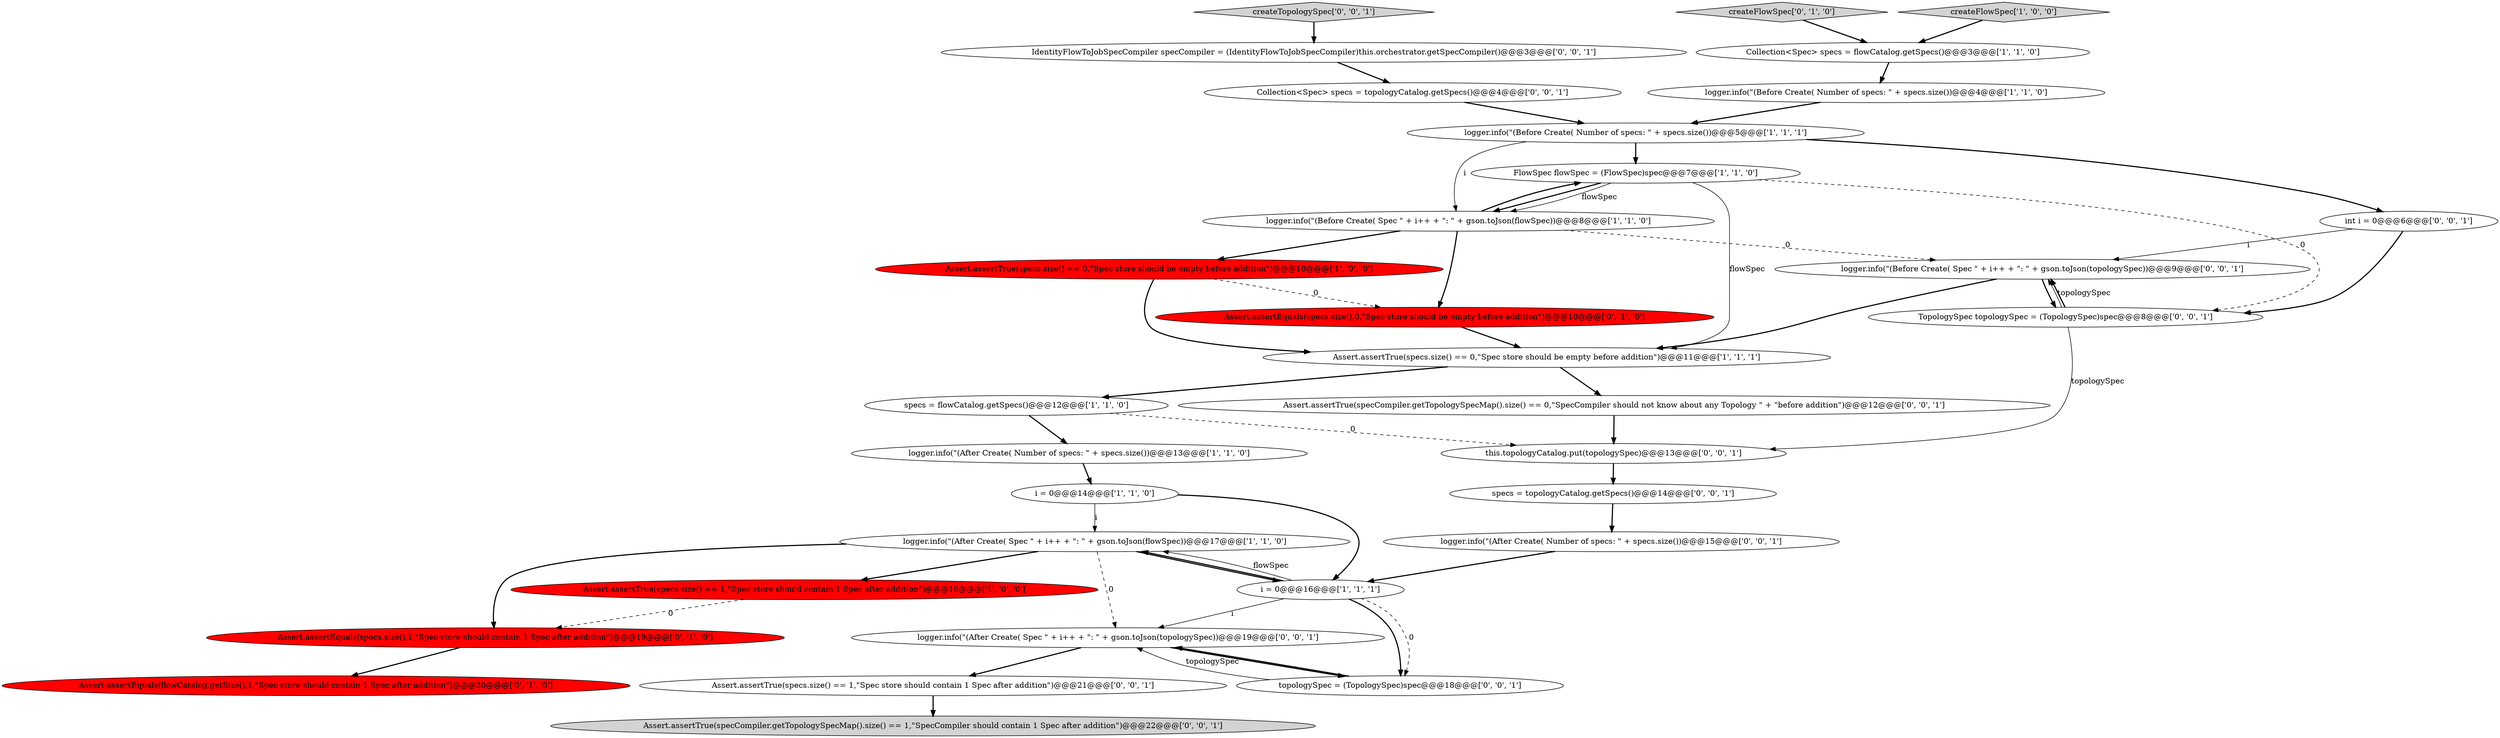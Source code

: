 digraph {
19 [style = filled, label = "logger.info(\"(Before Create( Spec \" + i++ + \": \" + gson.toJson(topologySpec))@@@9@@@['0', '0', '1']", fillcolor = white, shape = ellipse image = "AAA0AAABBB3BBB"];
16 [style = filled, label = "Assert.assertEquals(specs.size(),1,\"Spec store should contain 1 Spec after addition\")@@@19@@@['0', '1', '0']", fillcolor = red, shape = ellipse image = "AAA1AAABBB2BBB"];
17 [style = filled, label = "Assert.assertEquals(flowCatalog.getSize(),1,\"Spec store should contain 1 Spec after addition\")@@@20@@@['0', '1', '0']", fillcolor = red, shape = ellipse image = "AAA1AAABBB2BBB"];
28 [style = filled, label = "createTopologySpec['0', '0', '1']", fillcolor = lightgray, shape = diamond image = "AAA0AAABBB3BBB"];
6 [style = filled, label = "Collection<Spec> specs = flowCatalog.getSpecs()@@@3@@@['1', '1', '0']", fillcolor = white, shape = ellipse image = "AAA0AAABBB1BBB"];
20 [style = filled, label = "logger.info(\"(After Create( Number of specs: \" + specs.size())@@@15@@@['0', '0', '1']", fillcolor = white, shape = ellipse image = "AAA0AAABBB3BBB"];
10 [style = filled, label = "Assert.assertTrue(specs.size() == 0,\"Spec store should be empty before addition\")@@@11@@@['1', '1', '1']", fillcolor = white, shape = ellipse image = "AAA0AAABBB1BBB"];
21 [style = filled, label = "topologySpec = (TopologySpec)spec@@@18@@@['0', '0', '1']", fillcolor = white, shape = ellipse image = "AAA0AAABBB3BBB"];
24 [style = filled, label = "int i = 0@@@6@@@['0', '0', '1']", fillcolor = white, shape = ellipse image = "AAA0AAABBB3BBB"];
4 [style = filled, label = "specs = flowCatalog.getSpecs()@@@12@@@['1', '1', '0']", fillcolor = white, shape = ellipse image = "AAA0AAABBB1BBB"];
1 [style = filled, label = "logger.info(\"(After Create( Spec \" + i++ + \": \" + gson.toJson(flowSpec))@@@17@@@['1', '1', '0']", fillcolor = white, shape = ellipse image = "AAA0AAABBB1BBB"];
3 [style = filled, label = "logger.info(\"(After Create( Number of specs: \" + specs.size())@@@13@@@['1', '1', '0']", fillcolor = white, shape = ellipse image = "AAA0AAABBB1BBB"];
14 [style = filled, label = "createFlowSpec['0', '1', '0']", fillcolor = lightgray, shape = diamond image = "AAA0AAABBB2BBB"];
30 [style = filled, label = "TopologySpec topologySpec = (TopologySpec)spec@@@8@@@['0', '0', '1']", fillcolor = white, shape = ellipse image = "AAA0AAABBB3BBB"];
5 [style = filled, label = "Assert.assertTrue(specs.size() == 0,\"Spec store should be empty before addition\")@@@10@@@['1', '0', '0']", fillcolor = red, shape = ellipse image = "AAA1AAABBB1BBB"];
9 [style = filled, label = "FlowSpec flowSpec = (FlowSpec)spec@@@7@@@['1', '1', '0']", fillcolor = white, shape = ellipse image = "AAA0AAABBB1BBB"];
11 [style = filled, label = "Assert.assertTrue(specs.size() == 1,\"Spec store should contain 1 Spec after addition\")@@@19@@@['1', '0', '0']", fillcolor = red, shape = ellipse image = "AAA1AAABBB1BBB"];
31 [style = filled, label = "this.topologyCatalog.put(topologySpec)@@@13@@@['0', '0', '1']", fillcolor = white, shape = ellipse image = "AAA0AAABBB3BBB"];
25 [style = filled, label = "Collection<Spec> specs = topologyCatalog.getSpecs()@@@4@@@['0', '0', '1']", fillcolor = white, shape = ellipse image = "AAA0AAABBB3BBB"];
8 [style = filled, label = "logger.info(\"(Before Create( Number of specs: \" + specs.size())@@@4@@@['1', '1', '0']", fillcolor = white, shape = ellipse image = "AAA0AAABBB1BBB"];
18 [style = filled, label = "Assert.assertTrue(specCompiler.getTopologySpecMap().size() == 1,\"SpecCompiler should contain 1 Spec after addition\")@@@22@@@['0', '0', '1']", fillcolor = lightgray, shape = ellipse image = "AAA0AAABBB3BBB"];
29 [style = filled, label = "logger.info(\"(After Create( Spec \" + i++ + \": \" + gson.toJson(topologySpec))@@@19@@@['0', '0', '1']", fillcolor = white, shape = ellipse image = "AAA0AAABBB3BBB"];
23 [style = filled, label = "Assert.assertTrue(specs.size() == 1,\"Spec store should contain 1 Spec after addition\")@@@21@@@['0', '0', '1']", fillcolor = white, shape = ellipse image = "AAA0AAABBB3BBB"];
7 [style = filled, label = "logger.info(\"(Before Create( Spec \" + i++ + \": \" + gson.toJson(flowSpec))@@@8@@@['1', '1', '0']", fillcolor = white, shape = ellipse image = "AAA0AAABBB1BBB"];
22 [style = filled, label = "specs = topologyCatalog.getSpecs()@@@14@@@['0', '0', '1']", fillcolor = white, shape = ellipse image = "AAA0AAABBB3BBB"];
13 [style = filled, label = "logger.info(\"(Before Create( Number of specs: \" + specs.size())@@@5@@@['1', '1', '1']", fillcolor = white, shape = ellipse image = "AAA0AAABBB1BBB"];
26 [style = filled, label = "Assert.assertTrue(specCompiler.getTopologySpecMap().size() == 0,\"SpecCompiler should not know about any Topology \" + \"before addition\")@@@12@@@['0', '0', '1']", fillcolor = white, shape = ellipse image = "AAA0AAABBB3BBB"];
2 [style = filled, label = "createFlowSpec['1', '0', '0']", fillcolor = lightgray, shape = diamond image = "AAA0AAABBB1BBB"];
27 [style = filled, label = "IdentityFlowToJobSpecCompiler specCompiler = (IdentityFlowToJobSpecCompiler)this.orchestrator.getSpecCompiler()@@@3@@@['0', '0', '1']", fillcolor = white, shape = ellipse image = "AAA0AAABBB3BBB"];
12 [style = filled, label = "i = 0@@@16@@@['1', '1', '1']", fillcolor = white, shape = ellipse image = "AAA0AAABBB1BBB"];
15 [style = filled, label = "Assert.assertEquals(specs.size(),0,\"Spec store should be empty before addition\")@@@10@@@['0', '1', '0']", fillcolor = red, shape = ellipse image = "AAA1AAABBB2BBB"];
0 [style = filled, label = "i = 0@@@14@@@['1', '1', '0']", fillcolor = white, shape = ellipse image = "AAA0AAABBB1BBB"];
5->10 [style = bold, label=""];
4->3 [style = bold, label=""];
12->29 [style = solid, label="i"];
15->10 [style = bold, label=""];
13->24 [style = bold, label=""];
31->22 [style = bold, label=""];
25->13 [style = bold, label=""];
2->6 [style = bold, label=""];
12->21 [style = bold, label=""];
0->1 [style = solid, label="i"];
11->16 [style = dashed, label="0"];
0->12 [style = bold, label=""];
1->29 [style = dashed, label="0"];
13->7 [style = solid, label="i"];
4->31 [style = dashed, label="0"];
19->10 [style = bold, label=""];
10->26 [style = bold, label=""];
16->17 [style = bold, label=""];
29->23 [style = bold, label=""];
9->7 [style = bold, label=""];
12->1 [style = bold, label=""];
29->21 [style = bold, label=""];
12->21 [style = dashed, label="0"];
3->0 [style = bold, label=""];
9->10 [style = solid, label="flowSpec"];
1->11 [style = bold, label=""];
24->30 [style = bold, label=""];
7->9 [style = bold, label=""];
30->19 [style = bold, label=""];
7->5 [style = bold, label=""];
26->31 [style = bold, label=""];
21->29 [style = bold, label=""];
22->20 [style = bold, label=""];
30->19 [style = solid, label="topologySpec"];
21->29 [style = solid, label="topologySpec"];
7->19 [style = dashed, label="0"];
1->16 [style = bold, label=""];
24->19 [style = solid, label="i"];
6->8 [style = bold, label=""];
20->12 [style = bold, label=""];
1->12 [style = bold, label=""];
10->4 [style = bold, label=""];
12->1 [style = solid, label="flowSpec"];
30->31 [style = solid, label="topologySpec"];
7->15 [style = bold, label=""];
9->7 [style = solid, label="flowSpec"];
13->9 [style = bold, label=""];
28->27 [style = bold, label=""];
5->15 [style = dashed, label="0"];
27->25 [style = bold, label=""];
14->6 [style = bold, label=""];
23->18 [style = bold, label=""];
9->30 [style = dashed, label="0"];
8->13 [style = bold, label=""];
19->30 [style = bold, label=""];
}
